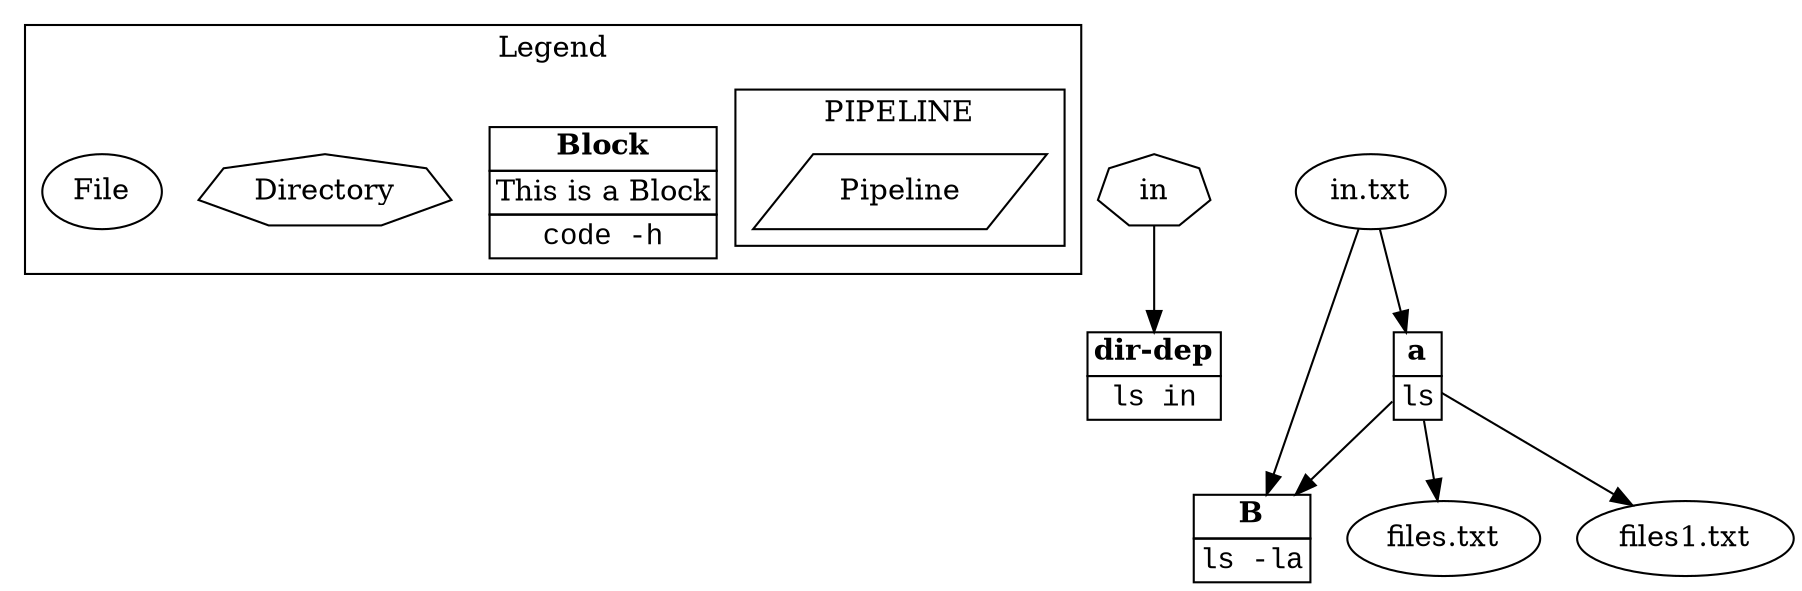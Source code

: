 digraph  {
	subgraph cluster_s0 {
		ID = "cluster_s0";
		subgraph cluster_s0 {
			ID = "cluster_s0";
			label="PIPELINE";
			n10[label="Pipeline",shape="parallelogram"];
			
		}label="Legend";
		n11[label=<<table border="0" cellborder="1" cellspacing="0"><tr><td><b>Block</b></td></tr><tr><td>This is a Block</td></tr><tr><td><font face="Courier New, Courier, monospace">code -h</font></td></tr></table>>,shape="plain"];
		n9[label="Directory",shape="septagon"];
		n8[label="File",shape="oval"];
		
	}
	n2[label=<<table border="0" cellborder="1" cellspacing="0"><tr><td><b>dir-dep</b></td></tr><tr><td><font face="Courier New, Courier, monospace">ls in</font></td></tr></table>>,shape="plain"];
	n3[label=<<table border="0" cellborder="1" cellspacing="0"><tr><td><b>B</b></td></tr><tr><td><font face="Courier New, Courier, monospace">ls -la</font></td></tr></table>>,shape="plain"];
	n1[label=<<table border="0" cellborder="1" cellspacing="0"><tr><td><b>a</b></td></tr><tr><td><font face="Courier New, Courier, monospace">ls</font></td></tr></table>>,shape="plain"];
	n7[label="files.txt",shape="oval"];
	n4[label="files1.txt",shape="oval"];
	n5[label="in",shape="septagon"];
	n6[label="in.txt",shape="oval"];
	n1->n3;
	n1->n7;
	n1->n4;
	n5->n2;
	n6->n3;
	n6->n1;
	
}